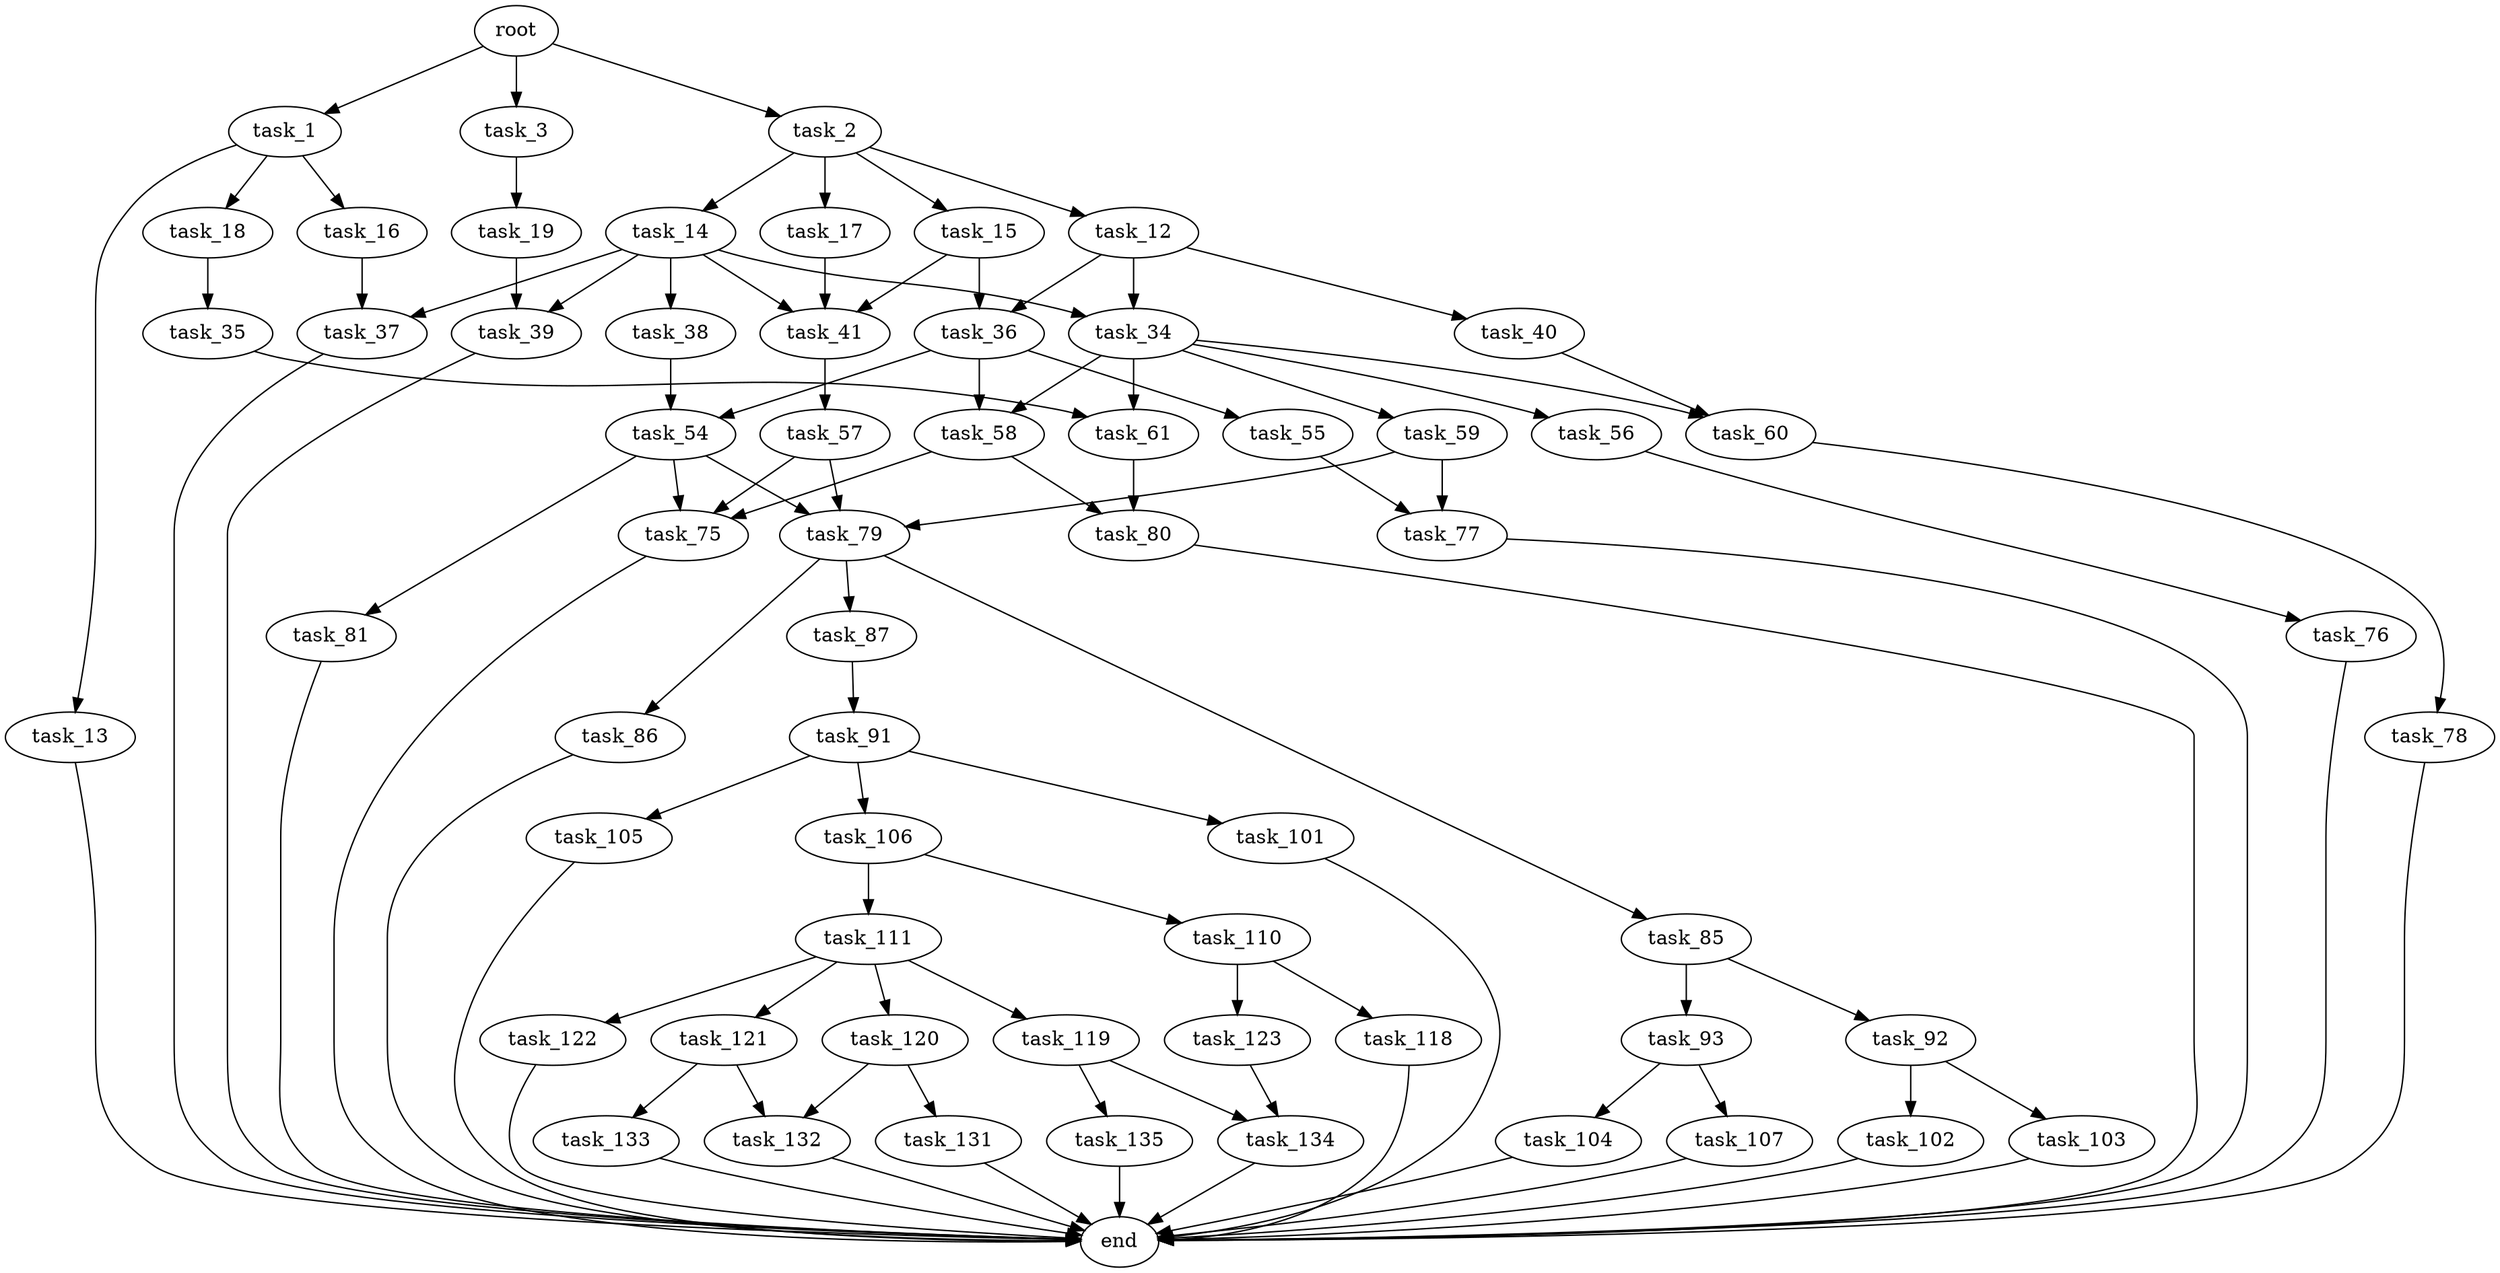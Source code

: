 digraph G {
  root [size="0.000000"];
  task_1 [size="28991029248.000000"];
  task_2 [size="350081673601.000000"];
  task_3 [size="3658138645.000000"];
  task_12 [size="68719476736.000000"];
  task_13 [size="944906931.000000"];
  task_14 [size="320975452929.000000"];
  task_15 [size="68719476736.000000"];
  task_16 [size="1073741824000.000000"];
  task_17 [size="632146023019.000000"];
  task_18 [size="163616234471.000000"];
  task_19 [size="782757789696.000000"];
  task_34 [size="31335349043.000000"];
  task_35 [size="134217728000.000000"];
  task_36 [size="1246960372770.000000"];
  task_37 [size="44242066326.000000"];
  task_38 [size="473548608.000000"];
  task_39 [size="28007524013.000000"];
  task_40 [size="68719476736.000000"];
  task_41 [size="60250491003.000000"];
  task_54 [size="1369602752.000000"];
  task_55 [size="187990086982.000000"];
  task_56 [size="4418273803.000000"];
  task_57 [size="782757789696.000000"];
  task_58 [size="769246481405.000000"];
  task_59 [size="68719476736.000000"];
  task_60 [size="782757789696.000000"];
  task_61 [size="131611877115.000000"];
  task_75 [size="45593093061.000000"];
  task_76 [size="26933242053.000000"];
  task_77 [size="28991029248.000000"];
  task_78 [size="134217728000.000000"];
  task_79 [size="782757789696.000000"];
  task_80 [size="1688248253.000000"];
  task_81 [size="368293445632.000000"];
  task_85 [size="392285726.000000"];
  task_86 [size="405611960553.000000"];
  task_87 [size="26891310151.000000"];
  task_91 [size="171699931785.000000"];
  task_92 [size="68719476736.000000"];
  task_93 [size="240352974122.000000"];
  task_101 [size="549755813888.000000"];
  task_102 [size="20605784104.000000"];
  task_103 [size="28991029248.000000"];
  task_104 [size="549755813888.000000"];
  task_105 [size="8589934592.000000"];
  task_106 [size="1011438544873.000000"];
  task_107 [size="96883516606.000000"];
  task_110 [size="1572226658.000000"];
  task_111 [size="3773217737.000000"];
  task_118 [size="95873892140.000000"];
  task_119 [size="7292526154.000000"];
  task_120 [size="552431131537.000000"];
  task_121 [size="1391582690812.000000"];
  task_122 [size="1555838728.000000"];
  task_123 [size="37223804040.000000"];
  task_131 [size="5782130734.000000"];
  task_132 [size="368293445632.000000"];
  task_133 [size="134217728000.000000"];
  task_134 [size="13870452481.000000"];
  task_135 [size="12354473850.000000"];
  end [size="0.000000"];

  root -> task_1 [size="1.000000"];
  root -> task_2 [size="1.000000"];
  root -> task_3 [size="1.000000"];
  task_1 -> task_13 [size="75497472.000000"];
  task_1 -> task_16 [size="75497472.000000"];
  task_1 -> task_18 [size="75497472.000000"];
  task_2 -> task_12 [size="301989888.000000"];
  task_2 -> task_14 [size="301989888.000000"];
  task_2 -> task_15 [size="301989888.000000"];
  task_2 -> task_17 [size="301989888.000000"];
  task_3 -> task_19 [size="75497472.000000"];
  task_12 -> task_34 [size="134217728.000000"];
  task_12 -> task_36 [size="134217728.000000"];
  task_12 -> task_40 [size="134217728.000000"];
  task_13 -> end [size="1.000000"];
  task_14 -> task_34 [size="301989888.000000"];
  task_14 -> task_37 [size="301989888.000000"];
  task_14 -> task_38 [size="301989888.000000"];
  task_14 -> task_39 [size="301989888.000000"];
  task_14 -> task_41 [size="301989888.000000"];
  task_15 -> task_36 [size="134217728.000000"];
  task_15 -> task_41 [size="134217728.000000"];
  task_16 -> task_37 [size="838860800.000000"];
  task_17 -> task_41 [size="536870912.000000"];
  task_18 -> task_35 [size="411041792.000000"];
  task_19 -> task_39 [size="679477248.000000"];
  task_34 -> task_56 [size="679477248.000000"];
  task_34 -> task_58 [size="679477248.000000"];
  task_34 -> task_59 [size="679477248.000000"];
  task_34 -> task_60 [size="679477248.000000"];
  task_34 -> task_61 [size="679477248.000000"];
  task_35 -> task_61 [size="209715200.000000"];
  task_36 -> task_54 [size="838860800.000000"];
  task_36 -> task_55 [size="838860800.000000"];
  task_36 -> task_58 [size="838860800.000000"];
  task_37 -> end [size="1.000000"];
  task_38 -> task_54 [size="33554432.000000"];
  task_39 -> end [size="1.000000"];
  task_40 -> task_60 [size="134217728.000000"];
  task_41 -> task_57 [size="75497472.000000"];
  task_54 -> task_75 [size="75497472.000000"];
  task_54 -> task_79 [size="75497472.000000"];
  task_54 -> task_81 [size="75497472.000000"];
  task_55 -> task_77 [size="134217728.000000"];
  task_56 -> task_76 [size="134217728.000000"];
  task_57 -> task_75 [size="679477248.000000"];
  task_57 -> task_79 [size="679477248.000000"];
  task_58 -> task_75 [size="838860800.000000"];
  task_58 -> task_80 [size="838860800.000000"];
  task_59 -> task_77 [size="134217728.000000"];
  task_59 -> task_79 [size="134217728.000000"];
  task_60 -> task_78 [size="679477248.000000"];
  task_61 -> task_80 [size="411041792.000000"];
  task_75 -> end [size="1.000000"];
  task_76 -> end [size="1.000000"];
  task_77 -> end [size="1.000000"];
  task_78 -> end [size="1.000000"];
  task_79 -> task_85 [size="679477248.000000"];
  task_79 -> task_86 [size="679477248.000000"];
  task_79 -> task_87 [size="679477248.000000"];
  task_80 -> end [size="1.000000"];
  task_81 -> end [size="1.000000"];
  task_85 -> task_92 [size="33554432.000000"];
  task_85 -> task_93 [size="33554432.000000"];
  task_86 -> end [size="1.000000"];
  task_87 -> task_91 [size="33554432.000000"];
  task_91 -> task_101 [size="209715200.000000"];
  task_91 -> task_105 [size="209715200.000000"];
  task_91 -> task_106 [size="209715200.000000"];
  task_92 -> task_102 [size="134217728.000000"];
  task_92 -> task_103 [size="134217728.000000"];
  task_93 -> task_104 [size="536870912.000000"];
  task_93 -> task_107 [size="536870912.000000"];
  task_101 -> end [size="1.000000"];
  task_102 -> end [size="1.000000"];
  task_103 -> end [size="1.000000"];
  task_104 -> end [size="1.000000"];
  task_105 -> end [size="1.000000"];
  task_106 -> task_110 [size="679477248.000000"];
  task_106 -> task_111 [size="679477248.000000"];
  task_107 -> end [size="1.000000"];
  task_110 -> task_118 [size="33554432.000000"];
  task_110 -> task_123 [size="33554432.000000"];
  task_111 -> task_119 [size="134217728.000000"];
  task_111 -> task_120 [size="134217728.000000"];
  task_111 -> task_121 [size="134217728.000000"];
  task_111 -> task_122 [size="134217728.000000"];
  task_118 -> end [size="1.000000"];
  task_119 -> task_134 [size="301989888.000000"];
  task_119 -> task_135 [size="301989888.000000"];
  task_120 -> task_131 [size="536870912.000000"];
  task_120 -> task_132 [size="536870912.000000"];
  task_121 -> task_132 [size="838860800.000000"];
  task_121 -> task_133 [size="838860800.000000"];
  task_122 -> end [size="1.000000"];
  task_123 -> task_134 [size="838860800.000000"];
  task_131 -> end [size="1.000000"];
  task_132 -> end [size="1.000000"];
  task_133 -> end [size="1.000000"];
  task_134 -> end [size="1.000000"];
  task_135 -> end [size="1.000000"];
}
